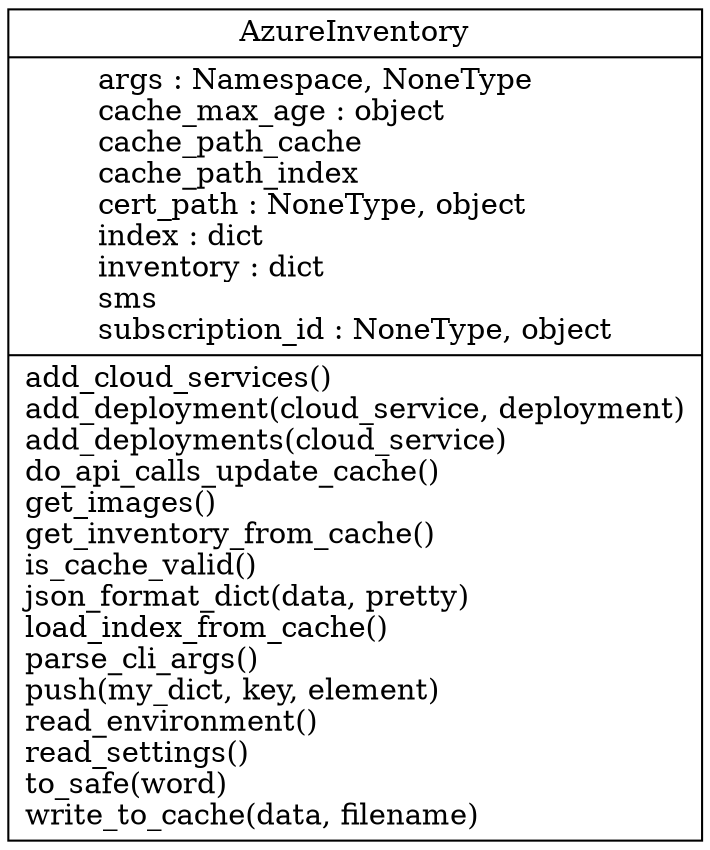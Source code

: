 digraph "classes_3" {
rankdir=BT
charset="utf-8"
"windows_azure.AzureInventory" [color="black", fontcolor="black", label=<{AzureInventory|args : Namespace, NoneType<br ALIGN="LEFT"/>cache_max_age : object<br ALIGN="LEFT"/>cache_path_cache<br ALIGN="LEFT"/>cache_path_index<br ALIGN="LEFT"/>cert_path : NoneType, object<br ALIGN="LEFT"/>index : dict<br ALIGN="LEFT"/>inventory : dict<br ALIGN="LEFT"/>sms<br ALIGN="LEFT"/>subscription_id : NoneType, object<br ALIGN="LEFT"/>|add_cloud_services()<br ALIGN="LEFT"/>add_deployment(cloud_service, deployment)<br ALIGN="LEFT"/>add_deployments(cloud_service)<br ALIGN="LEFT"/>do_api_calls_update_cache()<br ALIGN="LEFT"/>get_images()<br ALIGN="LEFT"/>get_inventory_from_cache()<br ALIGN="LEFT"/>is_cache_valid()<br ALIGN="LEFT"/>json_format_dict(data, pretty)<br ALIGN="LEFT"/>load_index_from_cache()<br ALIGN="LEFT"/>parse_cli_args()<br ALIGN="LEFT"/>push(my_dict, key, element)<br ALIGN="LEFT"/>read_environment()<br ALIGN="LEFT"/>read_settings()<br ALIGN="LEFT"/>to_safe(word)<br ALIGN="LEFT"/>write_to_cache(data, filename)<br ALIGN="LEFT"/>}>, shape="record", style="solid"];
}
